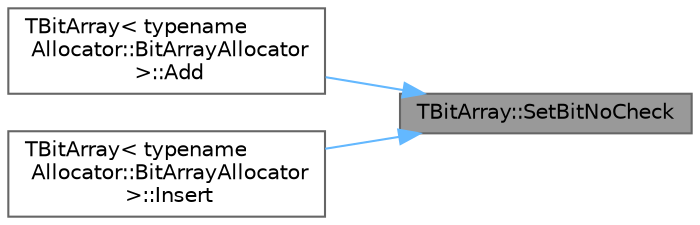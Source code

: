digraph "TBitArray::SetBitNoCheck"
{
 // INTERACTIVE_SVG=YES
 // LATEX_PDF_SIZE
  bgcolor="transparent";
  edge [fontname=Helvetica,fontsize=10,labelfontname=Helvetica,labelfontsize=10];
  node [fontname=Helvetica,fontsize=10,shape=box,height=0.2,width=0.4];
  rankdir="RL";
  Node1 [id="Node000001",label="TBitArray::SetBitNoCheck",height=0.2,width=0.4,color="gray40", fillcolor="grey60", style="filled", fontcolor="black",tooltip=" "];
  Node1 -> Node2 [id="edge1_Node000001_Node000002",dir="back",color="steelblue1",style="solid",tooltip=" "];
  Node2 [id="Node000002",label="TBitArray\< typename\l Allocator::BitArrayAllocator\l \>::Add",height=0.2,width=0.4,color="grey40", fillcolor="white", style="filled",URL="$d5/d67/classTBitArray.html#a0d5e0fc27563ca4db7e959547fe1ebbc",tooltip=" "];
  Node1 -> Node3 [id="edge2_Node000001_Node000003",dir="back",color="steelblue1",style="solid",tooltip=" "];
  Node3 [id="Node000003",label="TBitArray\< typename\l Allocator::BitArrayAllocator\l \>::Insert",height=0.2,width=0.4,color="grey40", fillcolor="white", style="filled",URL="$d5/d67/classTBitArray.html#a9ac670e42b8e7edff6b90330182ab517",tooltip=" "];
}
